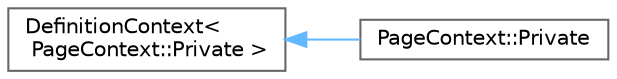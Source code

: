 digraph "Graphical Class Hierarchy"
{
 // INTERACTIVE_SVG=YES
 // LATEX_PDF_SIZE
  bgcolor="transparent";
  edge [fontname=Helvetica,fontsize=10,labelfontname=Helvetica,labelfontsize=10];
  node [fontname=Helvetica,fontsize=10,shape=box,height=0.2,width=0.4];
  rankdir="LR";
  Node0 [id="Node000000",label="DefinitionContext\<\l PageContext::Private \>",height=0.2,width=0.4,color="grey40", fillcolor="white", style="filled",URL="$d6/d49/class_definition_context.html",tooltip=" "];
  Node0 -> Node1 [id="edge80_Node000000_Node000001",dir="back",color="steelblue1",style="solid",tooltip=" "];
  Node1 [id="Node000001",label="PageContext::Private",height=0.2,width=0.4,color="grey40", fillcolor="white", style="filled",URL="$d3/d45/class_page_context_1_1_private.html",tooltip=" "];
}
